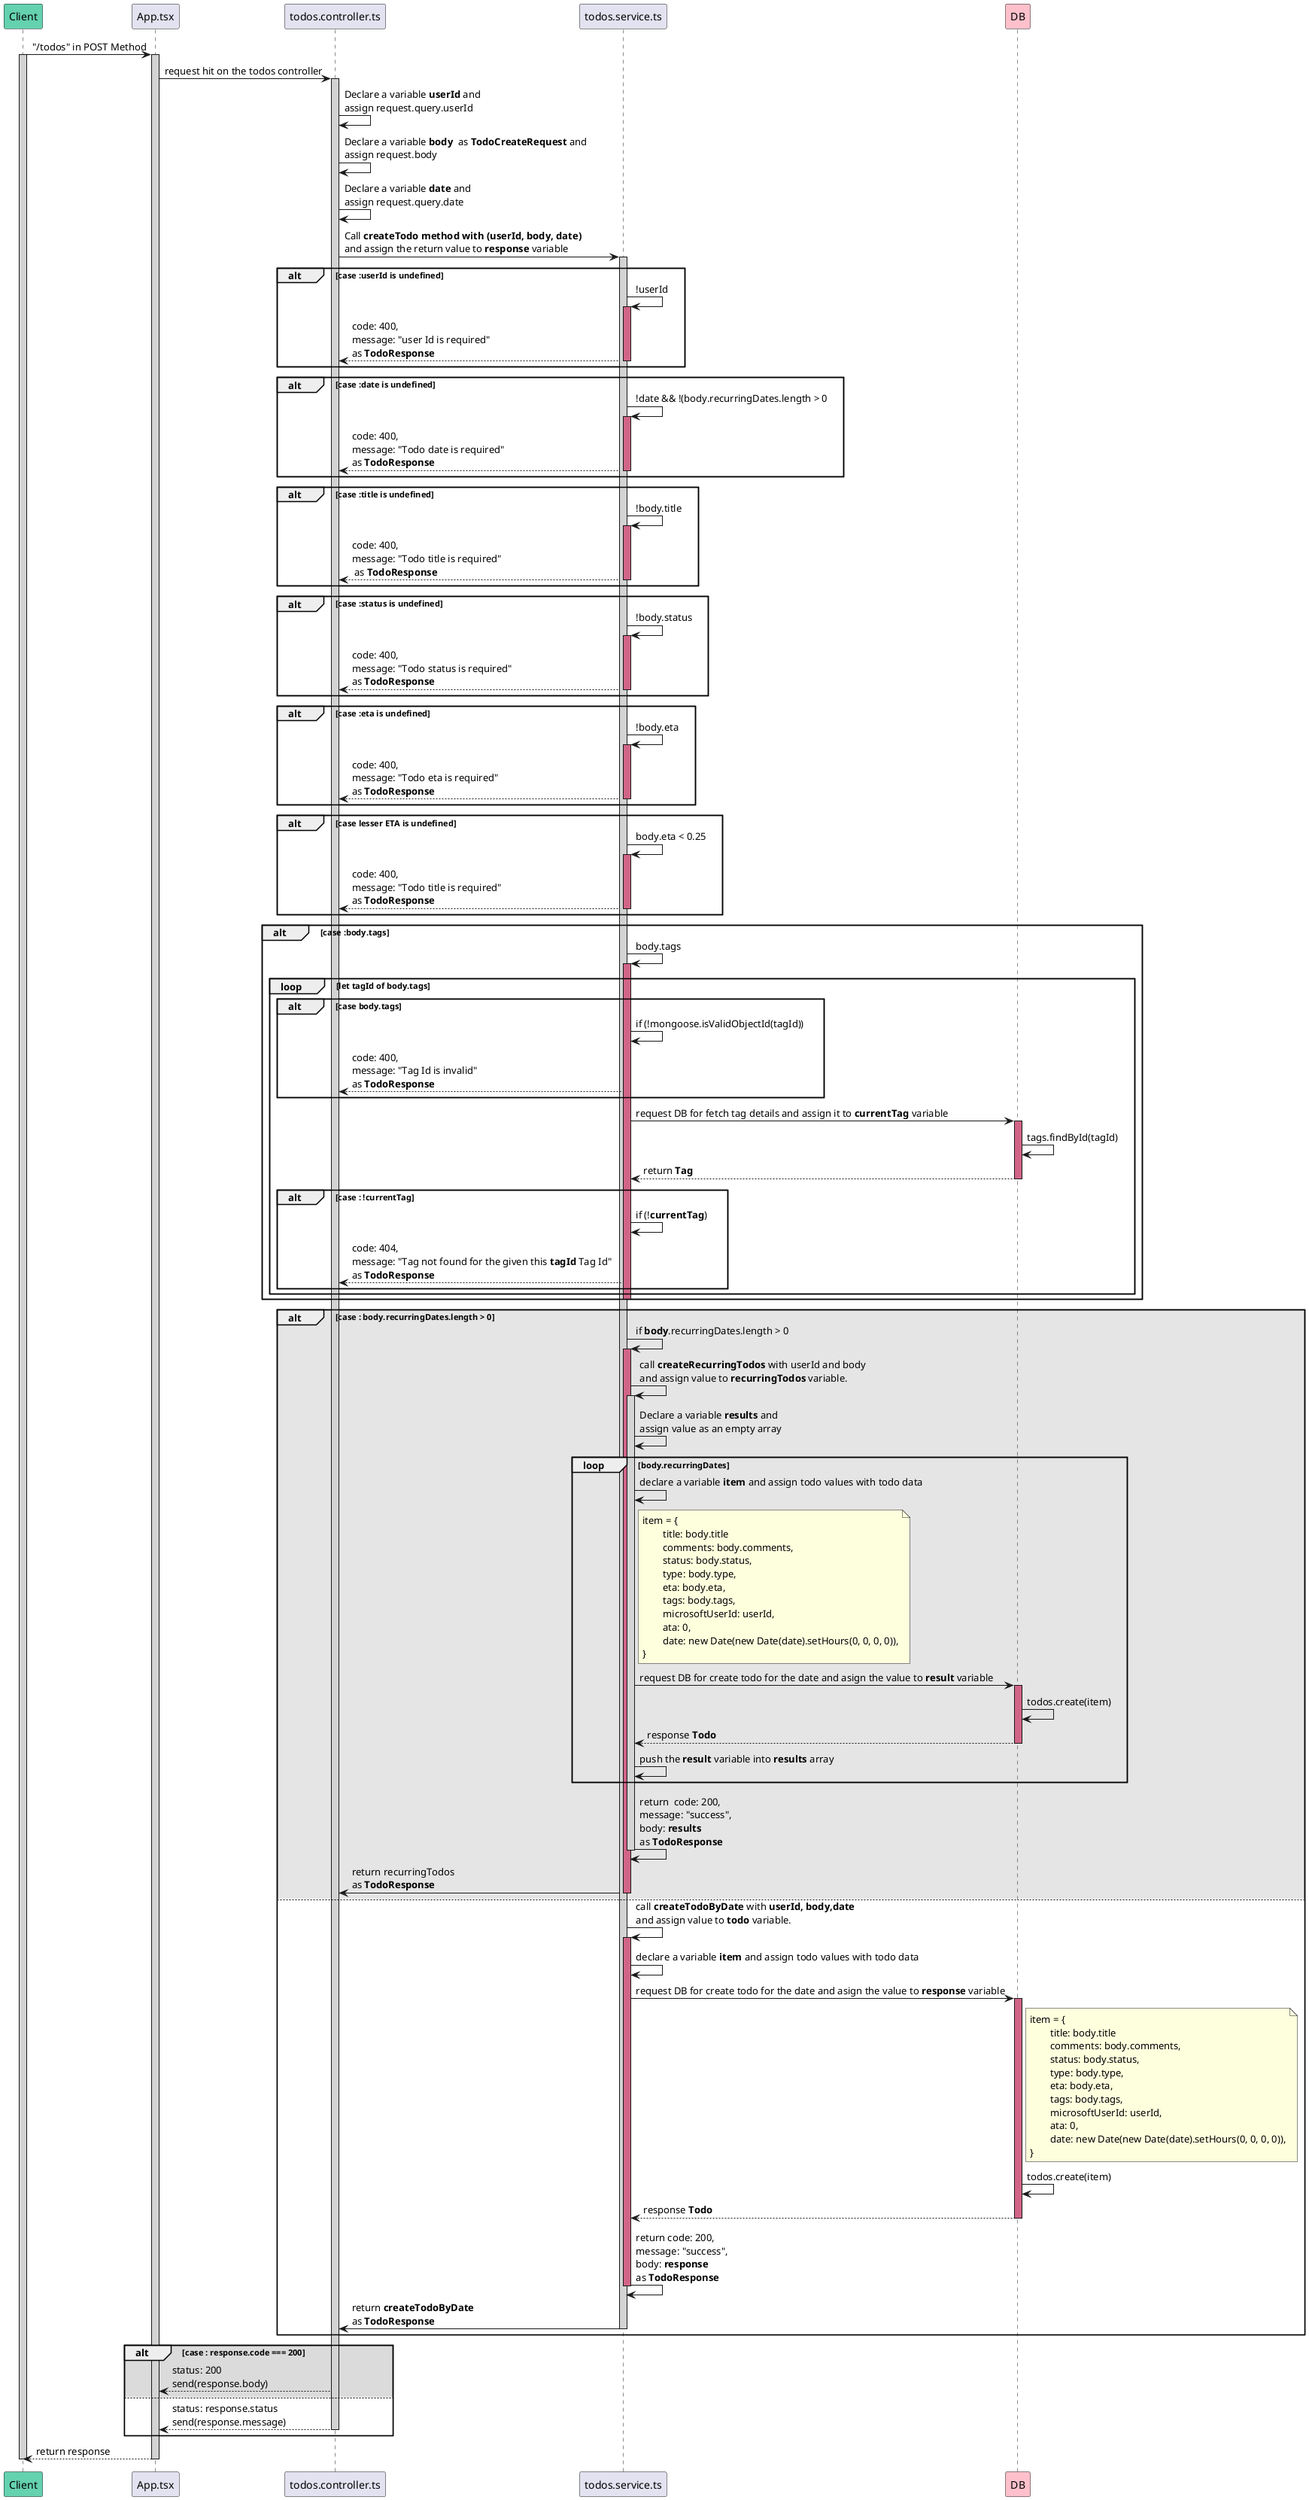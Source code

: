 @startuml Create Todo
participant Client #64D1AF
participant App.tsx
participant todos.controller.ts
participant todos.service.ts
participant DB #FFC0CB

Client -> App.tsx : "/todos" in POST Method
activate Client #D3D3D3
activate App.tsx #D3D3D3
App.tsx -> todos.controller.ts : request hit on the todos controller
activate todos.controller.ts #D3D3D3

todos.controller.ts -> todos.controller.ts : Declare a variable **userId** and \nassign request.query.userId
todos.controller.ts -> todos.controller.ts : Declare a variable **body**  as **TodoCreateRequest** and \nassign request.body
todos.controller.ts -> todos.controller.ts : Declare a variable **date** and \nassign request.query.date 

todos.controller.ts -> todos.service.ts : Call **createTodo method with (userId, body, date)** \nand assign the return value to **response** variable

activate todos.service.ts #D3D3D3

alt case :userId is undefined
    todos.service.ts -> todos.service.ts : !userId
    activate  todos.service.ts #D16587
        todos.controller.ts <-- todos.service.ts  : code: 400,\nmessage: "user Id is required" \nas **TodoResponse**
    deactivate todos.service.ts
end

alt case :date is undefined
    todos.service.ts -> todos.service.ts : !date && !(body.recurringDates.length > 0
    activate  todos.service.ts #D16587
        todos.controller.ts <-- todos.service.ts  : code: 400,\nmessage: "Todo date is required" \nas **TodoResponse**
    deactivate todos.service.ts
end

alt case :title is undefined
    todos.service.ts -> todos.service.ts : !body.title
    activate  todos.service.ts #D16587
        todos.controller.ts <-- todos.service.ts  : code: 400,\nmessage: "Todo title is required" \n as **TodoResponse**
    deactivate todos.service.ts
end

alt case :status is undefined
    todos.service.ts -> todos.service.ts : !body.status
    activate  todos.service.ts #D16587
        todos.controller.ts <-- todos.service.ts  : code: 400,\nmessage: "Todo status is required" \nas **TodoResponse**
    deactivate todos.service.ts
end

alt case :eta is undefined
    todos.service.ts -> todos.service.ts : !body.eta
    activate  todos.service.ts #D16587
        todos.controller.ts <-- todos.service.ts  : code: 400,\nmessage: "Todo eta is required" \nas **TodoResponse**
    deactivate todos.service.ts
end

alt case lesser ETA is undefined
    todos.service.ts -> todos.service.ts : body.eta < 0.25
    activate  todos.service.ts #D16587
        todos.controller.ts <-- todos.service.ts  : code: 400,\nmessage: "Todo title is required" \nas **TodoResponse**
    deactivate todos.service.ts
end

alt case :body.tags
    todos.service.ts -> todos.service.ts : body.tags
    activate  todos.service.ts #D16587
        loop let tagId of body.tags
            alt case body.tags
                todos.service.ts -> todos.service.ts : if (!mongoose.isValidObjectId(tagId))
                todos.controller.ts <-- todos.service.ts  :  code: 400,\nmessage: "Tag Id is invalid" \nas **TodoResponse**
            end

            todos.service.ts -> DB : request DB for fetch tag details and assign it to **currentTag** variable
            activate DB #D16587
                DB -> DB : tags.findById(tagId)
                todos.service.ts <-- DB : return **Tag**
            deactivate DB
            alt case : !currentTag
                todos.service.ts -> todos.service.ts : if (!**currentTag**)
                todos.controller.ts <-- todos.service.ts  :  code: 404,\nmessage: "Tag not found for the given this **tagId** Tag Id" \nas **TodoResponse**
            end
        end
    deactivate todos.service.ts
end

alt #0000001a case : body.recurringDates.length > 0
    todos.service.ts -> todos.service.ts :  if **body**.recurringDates.length > 0
    activate  todos.service.ts #D16587
        todos.service.ts -> todos.service.ts : call **createRecurringTodos** with userId and body \nand assign value to **recurringTodos** variable.
        activate  todos.service.ts #D5d5d5
            todos.service.ts -> todos.service.ts : Declare a variable **results** and \nassign value as an empty array 
            loop body.recurringDates 
                todos.service.ts -> todos.service.ts : declare a variable **item** and assign todo values with todo data
                note right of todos.service.ts : item = {\n\ttitle: body.title\n\tcomments: body.comments,\n\tstatus: body.status,\n\ttype: body.type,\n\teta: body.eta,\n\ttags: body.tags,\n\tmicrosoftUserId: userId,\n\tata: 0,\n\tdate: new Date(new Date(date).setHours(0, 0, 0, 0)),\n}
                todos.service.ts -> DB : request DB for create todo for the date and asign the value to **result** variable
                activate DB #D16587
                DB -> DB : todos.create(item)
                return response **Todo**
                deactivate DB
                todos.service.ts -> todos.service.ts : push the **result** variable into **results** array
            end
        todos.service.ts -> todos.service.ts  : return  code: 200,\nmessage: "success", \nbody: **results** \nas **TodoResponse**
        deactivate todos.service.ts

        todos.service.ts -> todos.controller.ts : return recurringTodos \nas **TodoResponse**
    deactivate todos.service.ts
else #FFFFFF
    todos.service.ts -> todos.service.ts : call **createTodoByDate** with **userId, body,date**\nand assign value to **todo** variable.
    activate  todos.service.ts #D16587 
            todos.service.ts -> todos.service.ts : declare a variable **item** and assign todo values with todo data
            todos.service.ts -> DB : request DB for create todo for the date and asign the value to **response** variable
            activate DB #D16587
            note right of DB : item = {\n\ttitle: body.title\n\tcomments: body.comments,\n\tstatus: body.status,\n\ttype: body.type,\n\teta: body.eta,\n\ttags: body.tags,\n\tmicrosoftUserId: userId,\n\tata: 0,\n\tdate: new Date(new Date(date).setHours(0, 0, 0, 0)),\n}
            DB -> DB : todos.create(item)
            return response **Todo**
            deactivate DB
    todos.service.ts -> todos.service.ts  : return code: 200,\nmessage: "success", \nbody: **response** \nas **TodoResponse**
    deactivate todos.service.ts
    todos.service.ts -> todos.controller.ts : return **createTodoByDate** \nas **TodoResponse**
    deactivate todos.service.ts
end


alt #DBDBDB case : response.code === 200 
    App.tsx <-- todos.controller.ts : status: 200\nsend(response.body)
else #FFFFFF
    App.tsx <-- todos.controller.ts : status: response.status\nsend(response.message)
    deactivate todos.controller.ts
end
Client <-- App.tsx : return response

deactivate App.tsx
deactivate Client
@enduml
